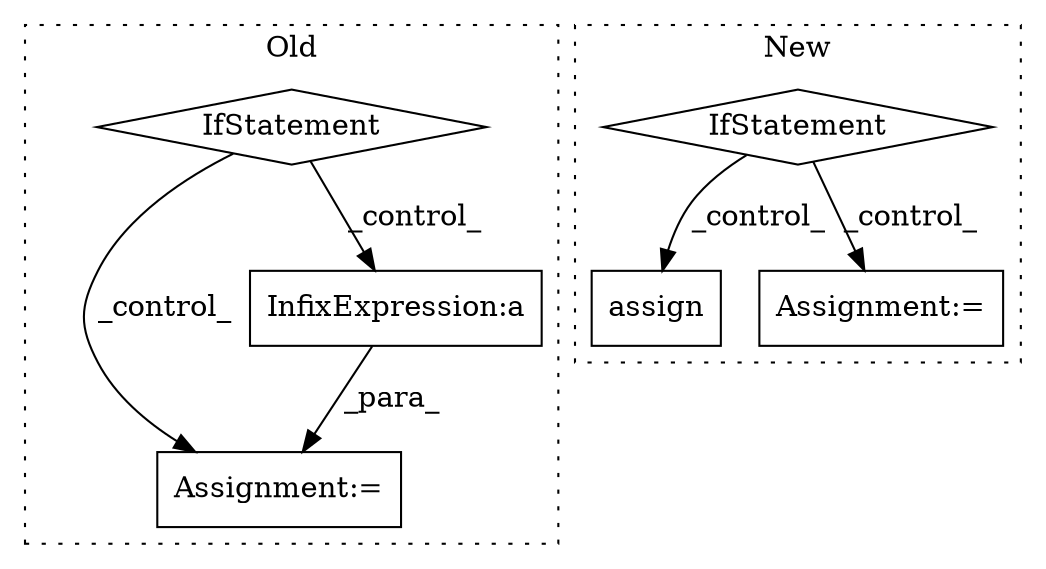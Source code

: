digraph G {
subgraph cluster0 {
1 [label="IfStatement" a="25" s="1628,1646" l="4,2" shape="diamond"];
4 [label="Assignment:=" a="7" s="2041" l="1" shape="box"];
6 [label="InfixExpression:a" a="27" s="2046" l="3" shape="box"];
label = "Old";
style="dotted";
}
subgraph cluster1 {
2 [label="assign" a="32" s="2897,2912" l="7,1" shape="box"];
3 [label="IfStatement" a="25" s="2044,2062" l="4,2" shape="diamond"];
5 [label="Assignment:=" a="7" s="2801" l="2" shape="box"];
label = "New";
style="dotted";
}
1 -> 6 [label="_control_"];
1 -> 4 [label="_control_"];
3 -> 2 [label="_control_"];
3 -> 5 [label="_control_"];
6 -> 4 [label="_para_"];
}